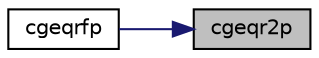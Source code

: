 digraph "cgeqr2p"
{
 // LATEX_PDF_SIZE
  edge [fontname="Helvetica",fontsize="10",labelfontname="Helvetica",labelfontsize="10"];
  node [fontname="Helvetica",fontsize="10",shape=record];
  rankdir="RL";
  Node1 [label="cgeqr2p",height=0.2,width=0.4,color="black", fillcolor="grey75", style="filled", fontcolor="black",tooltip="CGEQR2P computes the QR factorization of a general rectangular matrix with non-negative diagonal elem..."];
  Node1 -> Node2 [dir="back",color="midnightblue",fontsize="10",style="solid",fontname="Helvetica"];
  Node2 [label="cgeqrfp",height=0.2,width=0.4,color="black", fillcolor="white", style="filled",URL="$cgeqrfp_8f.html#a815fb74daf0dc3255daaca1070171301",tooltip="CGEQRFP"];
}
